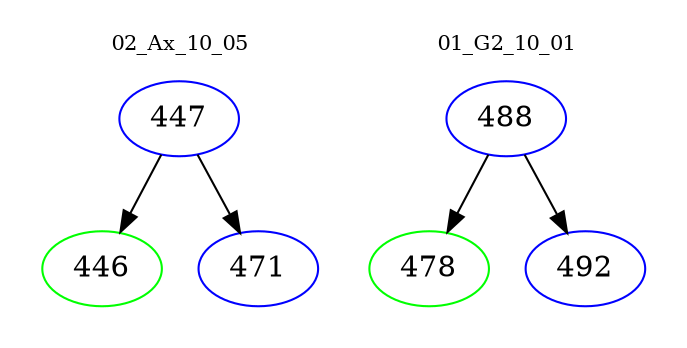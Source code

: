 digraph{
subgraph cluster_0 {
color = white
label = "02_Ax_10_05";
fontsize=10;
T0_447 [label="447", color="blue"]
T0_447 -> T0_446 [color="black"]
T0_446 [label="446", color="green"]
T0_447 -> T0_471 [color="black"]
T0_471 [label="471", color="blue"]
}
subgraph cluster_1 {
color = white
label = "01_G2_10_01";
fontsize=10;
T1_488 [label="488", color="blue"]
T1_488 -> T1_478 [color="black"]
T1_478 [label="478", color="green"]
T1_488 -> T1_492 [color="black"]
T1_492 [label="492", color="blue"]
}
}
